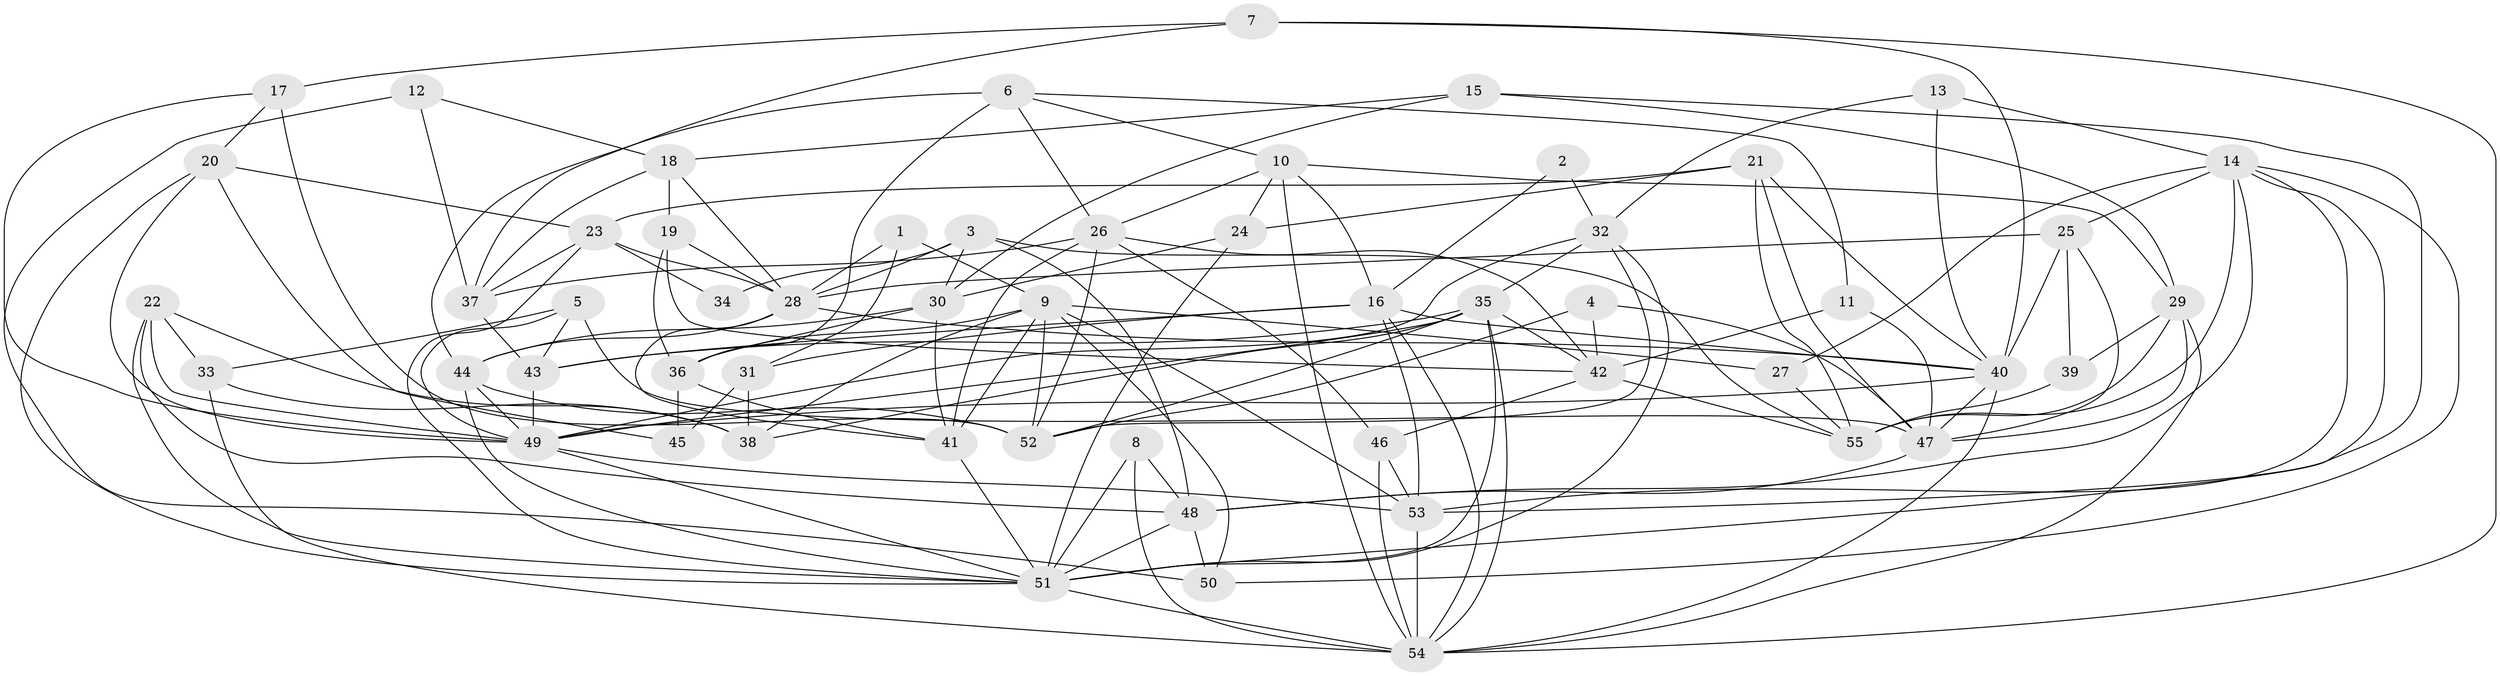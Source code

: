 // original degree distribution, {3: 0.2, 5: 0.2, 2: 0.19090909090909092, 4: 0.2636363636363636, 6: 0.09090909090909091, 8: 0.01818181818181818, 9: 0.00909090909090909, 7: 0.02727272727272727}
// Generated by graph-tools (version 1.1) at 2025/02/03/09/25 03:02:01]
// undirected, 55 vertices, 152 edges
graph export_dot {
graph [start="1"]
  node [color=gray90,style=filled];
  1;
  2;
  3;
  4;
  5;
  6;
  7;
  8;
  9;
  10;
  11;
  12;
  13;
  14;
  15;
  16;
  17;
  18;
  19;
  20;
  21;
  22;
  23;
  24;
  25;
  26;
  27;
  28;
  29;
  30;
  31;
  32;
  33;
  34;
  35;
  36;
  37;
  38;
  39;
  40;
  41;
  42;
  43;
  44;
  45;
  46;
  47;
  48;
  49;
  50;
  51;
  52;
  53;
  54;
  55;
  1 -- 9 [weight=1.0];
  1 -- 28 [weight=1.0];
  1 -- 31 [weight=1.0];
  2 -- 16 [weight=1.0];
  2 -- 32 [weight=1.0];
  3 -- 28 [weight=1.0];
  3 -- 30 [weight=2.0];
  3 -- 34 [weight=1.0];
  3 -- 48 [weight=1.0];
  3 -- 55 [weight=1.0];
  4 -- 42 [weight=1.0];
  4 -- 47 [weight=1.0];
  4 -- 52 [weight=2.0];
  5 -- 33 [weight=1.0];
  5 -- 43 [weight=1.0];
  5 -- 47 [weight=2.0];
  5 -- 49 [weight=1.0];
  6 -- 10 [weight=1.0];
  6 -- 11 [weight=1.0];
  6 -- 26 [weight=1.0];
  6 -- 36 [weight=1.0];
  6 -- 44 [weight=1.0];
  7 -- 17 [weight=1.0];
  7 -- 37 [weight=1.0];
  7 -- 40 [weight=1.0];
  7 -- 54 [weight=1.0];
  8 -- 48 [weight=1.0];
  8 -- 51 [weight=1.0];
  8 -- 54 [weight=1.0];
  9 -- 27 [weight=1.0];
  9 -- 36 [weight=1.0];
  9 -- 38 [weight=1.0];
  9 -- 41 [weight=1.0];
  9 -- 50 [weight=1.0];
  9 -- 52 [weight=1.0];
  9 -- 53 [weight=1.0];
  10 -- 16 [weight=1.0];
  10 -- 24 [weight=1.0];
  10 -- 26 [weight=1.0];
  10 -- 29 [weight=1.0];
  10 -- 54 [weight=1.0];
  11 -- 42 [weight=1.0];
  11 -- 47 [weight=1.0];
  12 -- 18 [weight=1.0];
  12 -- 37 [weight=1.0];
  12 -- 50 [weight=1.0];
  13 -- 14 [weight=1.0];
  13 -- 32 [weight=1.0];
  13 -- 40 [weight=1.0];
  14 -- 25 [weight=1.0];
  14 -- 27 [weight=2.0];
  14 -- 48 [weight=1.0];
  14 -- 50 [weight=1.0];
  14 -- 51 [weight=1.0];
  14 -- 53 [weight=1.0];
  14 -- 55 [weight=1.0];
  15 -- 18 [weight=1.0];
  15 -- 29 [weight=1.0];
  15 -- 30 [weight=1.0];
  15 -- 53 [weight=1.0];
  16 -- 31 [weight=2.0];
  16 -- 40 [weight=1.0];
  16 -- 43 [weight=1.0];
  16 -- 53 [weight=2.0];
  16 -- 54 [weight=1.0];
  17 -- 20 [weight=1.0];
  17 -- 49 [weight=1.0];
  17 -- 52 [weight=1.0];
  18 -- 19 [weight=1.0];
  18 -- 28 [weight=1.0];
  18 -- 37 [weight=1.0];
  19 -- 28 [weight=1.0];
  19 -- 36 [weight=1.0];
  19 -- 42 [weight=1.0];
  20 -- 23 [weight=1.0];
  20 -- 45 [weight=1.0];
  20 -- 49 [weight=1.0];
  20 -- 51 [weight=2.0];
  21 -- 23 [weight=1.0];
  21 -- 24 [weight=1.0];
  21 -- 40 [weight=1.0];
  21 -- 47 [weight=1.0];
  21 -- 55 [weight=1.0];
  22 -- 33 [weight=1.0];
  22 -- 38 [weight=1.0];
  22 -- 48 [weight=1.0];
  22 -- 49 [weight=1.0];
  22 -- 51 [weight=1.0];
  23 -- 28 [weight=1.0];
  23 -- 34 [weight=1.0];
  23 -- 37 [weight=1.0];
  23 -- 51 [weight=1.0];
  24 -- 30 [weight=1.0];
  24 -- 51 [weight=1.0];
  25 -- 28 [weight=1.0];
  25 -- 39 [weight=1.0];
  25 -- 40 [weight=1.0];
  25 -- 47 [weight=1.0];
  26 -- 37 [weight=1.0];
  26 -- 41 [weight=2.0];
  26 -- 42 [weight=1.0];
  26 -- 46 [weight=1.0];
  26 -- 52 [weight=1.0];
  27 -- 55 [weight=1.0];
  28 -- 40 [weight=1.0];
  28 -- 41 [weight=1.0];
  28 -- 44 [weight=1.0];
  29 -- 39 [weight=1.0];
  29 -- 47 [weight=1.0];
  29 -- 54 [weight=1.0];
  29 -- 55 [weight=1.0];
  30 -- 36 [weight=1.0];
  30 -- 41 [weight=1.0];
  30 -- 44 [weight=1.0];
  31 -- 38 [weight=2.0];
  31 -- 45 [weight=1.0];
  32 -- 35 [weight=1.0];
  32 -- 49 [weight=1.0];
  32 -- 51 [weight=1.0];
  32 -- 52 [weight=1.0];
  33 -- 38 [weight=1.0];
  33 -- 54 [weight=1.0];
  35 -- 38 [weight=1.0];
  35 -- 42 [weight=1.0];
  35 -- 43 [weight=1.0];
  35 -- 49 [weight=1.0];
  35 -- 51 [weight=1.0];
  35 -- 52 [weight=2.0];
  35 -- 54 [weight=1.0];
  36 -- 41 [weight=1.0];
  36 -- 45 [weight=1.0];
  37 -- 43 [weight=1.0];
  39 -- 55 [weight=1.0];
  40 -- 47 [weight=1.0];
  40 -- 49 [weight=1.0];
  40 -- 54 [weight=1.0];
  41 -- 51 [weight=1.0];
  42 -- 46 [weight=1.0];
  42 -- 55 [weight=1.0];
  43 -- 49 [weight=1.0];
  44 -- 49 [weight=1.0];
  44 -- 51 [weight=1.0];
  44 -- 52 [weight=1.0];
  46 -- 53 [weight=1.0];
  46 -- 54 [weight=1.0];
  47 -- 48 [weight=1.0];
  48 -- 50 [weight=1.0];
  48 -- 51 [weight=1.0];
  49 -- 51 [weight=1.0];
  49 -- 53 [weight=1.0];
  51 -- 54 [weight=1.0];
  53 -- 54 [weight=1.0];
}
